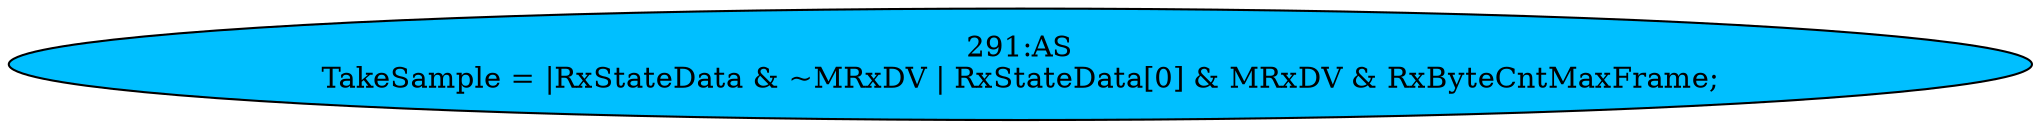 strict digraph "" {
	node [label="\N"];
	"291:AS"	 [ast="<pyverilog.vparser.ast.Assign object at 0x7f78823fda50>",
		def_var="['TakeSample']",
		fillcolor=deepskyblue,
		label="291:AS
TakeSample = |RxStateData & ~MRxDV | RxStateData[0] & MRxDV & RxByteCntMaxFrame;",
		statements="[]",
		style=filled,
		typ=Assign,
		use_var="['RxStateData', 'MRxDV', 'RxStateData', 'MRxDV', 'RxByteCntMaxFrame']"];
}
